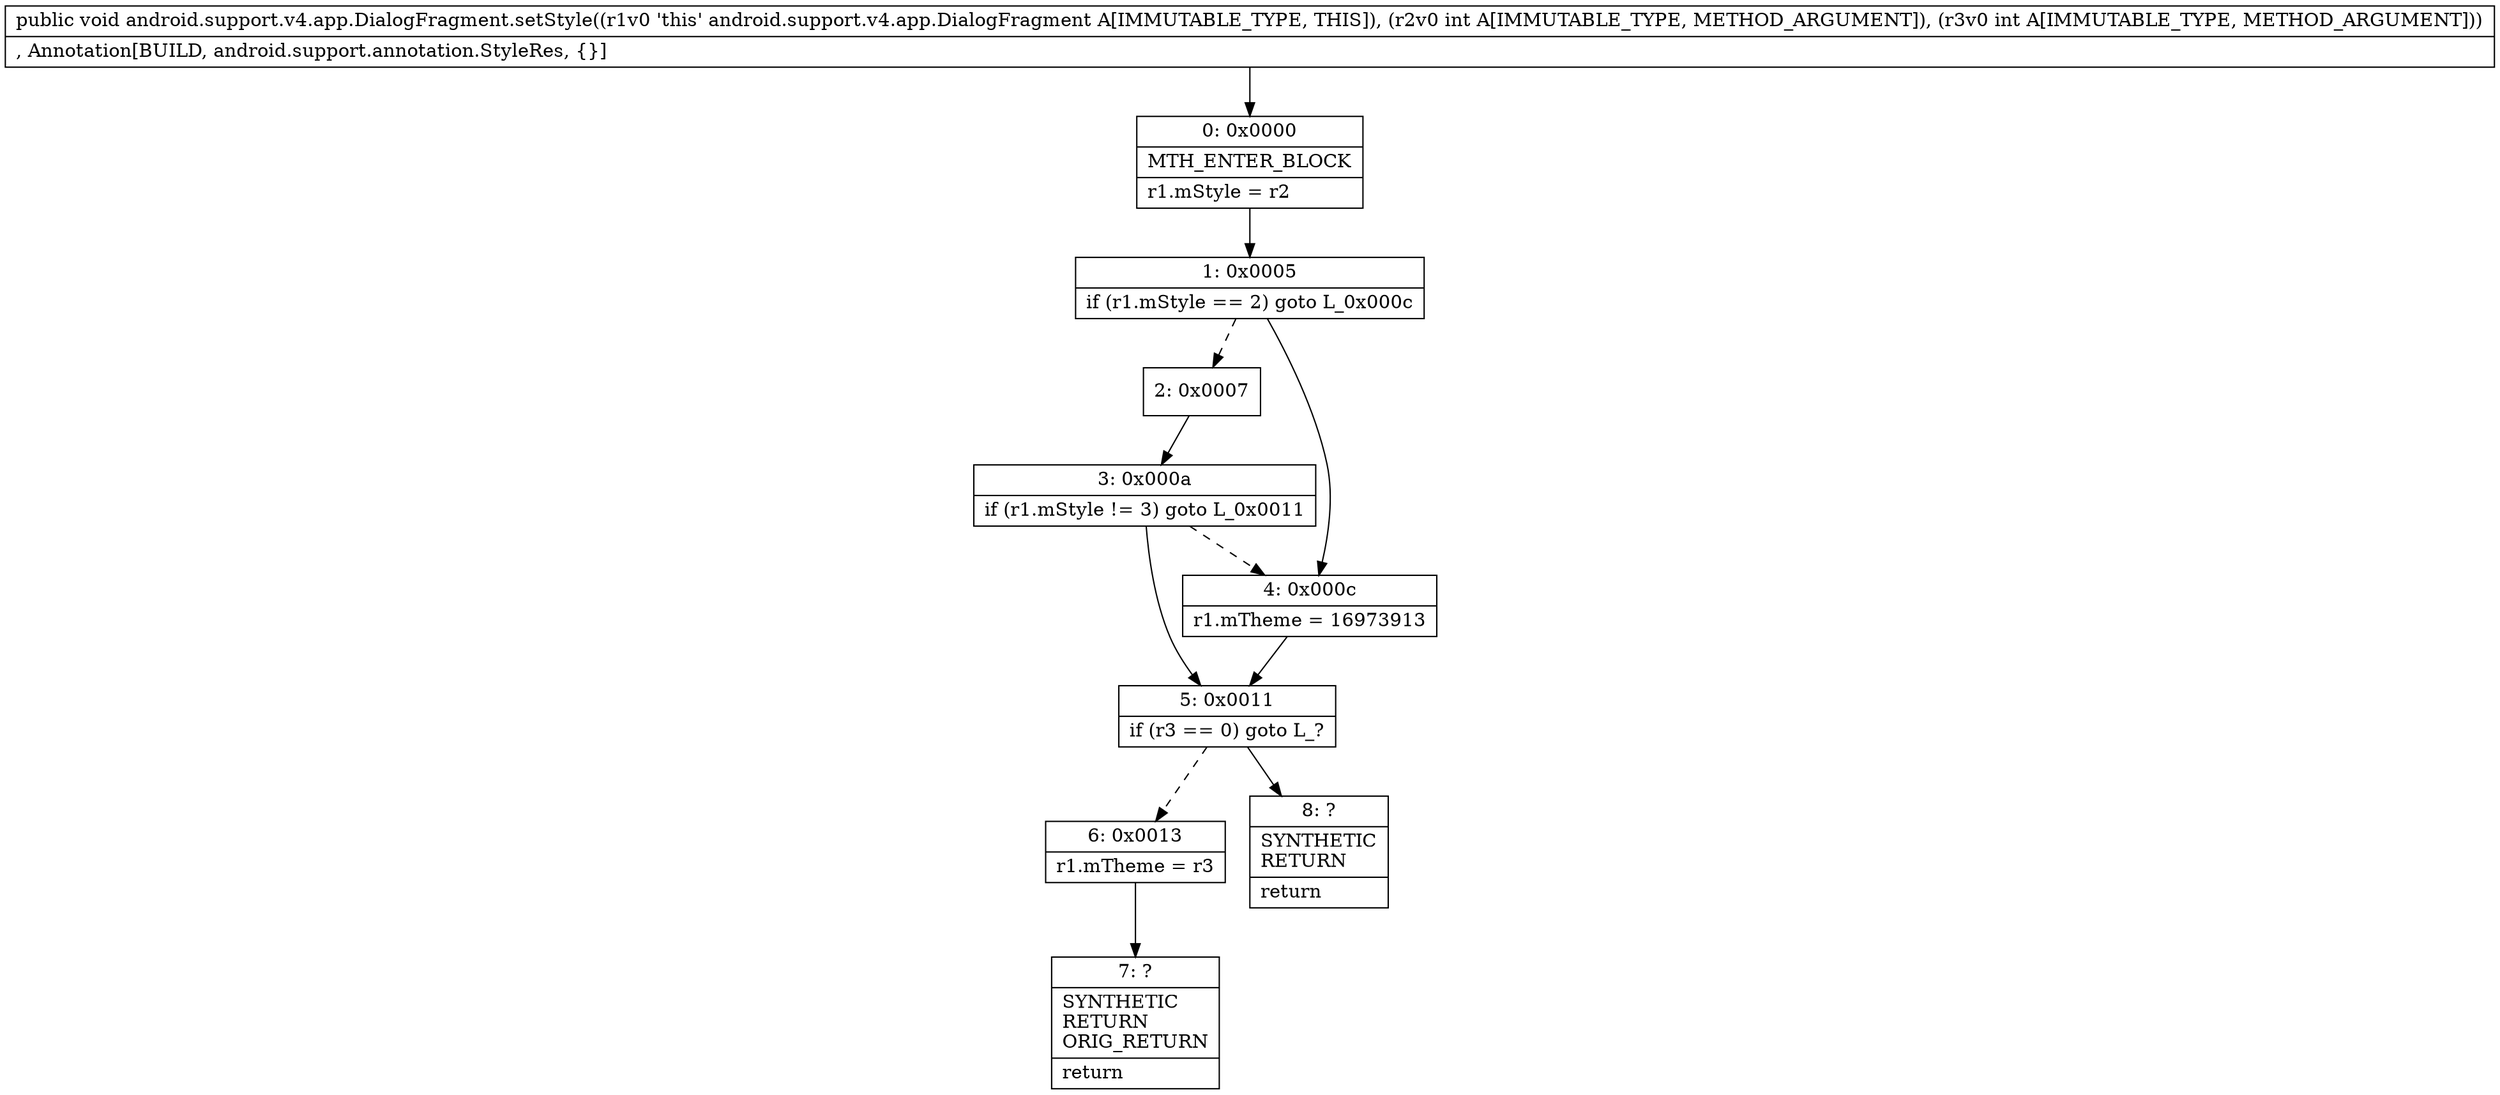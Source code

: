 digraph "CFG forandroid.support.v4.app.DialogFragment.setStyle(II)V" {
Node_0 [shape=record,label="{0\:\ 0x0000|MTH_ENTER_BLOCK\l|r1.mStyle = r2\l}"];
Node_1 [shape=record,label="{1\:\ 0x0005|if (r1.mStyle == 2) goto L_0x000c\l}"];
Node_2 [shape=record,label="{2\:\ 0x0007}"];
Node_3 [shape=record,label="{3\:\ 0x000a|if (r1.mStyle != 3) goto L_0x0011\l}"];
Node_4 [shape=record,label="{4\:\ 0x000c|r1.mTheme = 16973913\l}"];
Node_5 [shape=record,label="{5\:\ 0x0011|if (r3 == 0) goto L_?\l}"];
Node_6 [shape=record,label="{6\:\ 0x0013|r1.mTheme = r3\l}"];
Node_7 [shape=record,label="{7\:\ ?|SYNTHETIC\lRETURN\lORIG_RETURN\l|return\l}"];
Node_8 [shape=record,label="{8\:\ ?|SYNTHETIC\lRETURN\l|return\l}"];
MethodNode[shape=record,label="{public void android.support.v4.app.DialogFragment.setStyle((r1v0 'this' android.support.v4.app.DialogFragment A[IMMUTABLE_TYPE, THIS]), (r2v0 int A[IMMUTABLE_TYPE, METHOD_ARGUMENT]), (r3v0 int A[IMMUTABLE_TYPE, METHOD_ARGUMENT]))  | , Annotation[BUILD, android.support.annotation.StyleRes, \{\}]\l}"];
MethodNode -> Node_0;
Node_0 -> Node_1;
Node_1 -> Node_2[style=dashed];
Node_1 -> Node_4;
Node_2 -> Node_3;
Node_3 -> Node_4[style=dashed];
Node_3 -> Node_5;
Node_4 -> Node_5;
Node_5 -> Node_6[style=dashed];
Node_5 -> Node_8;
Node_6 -> Node_7;
}

